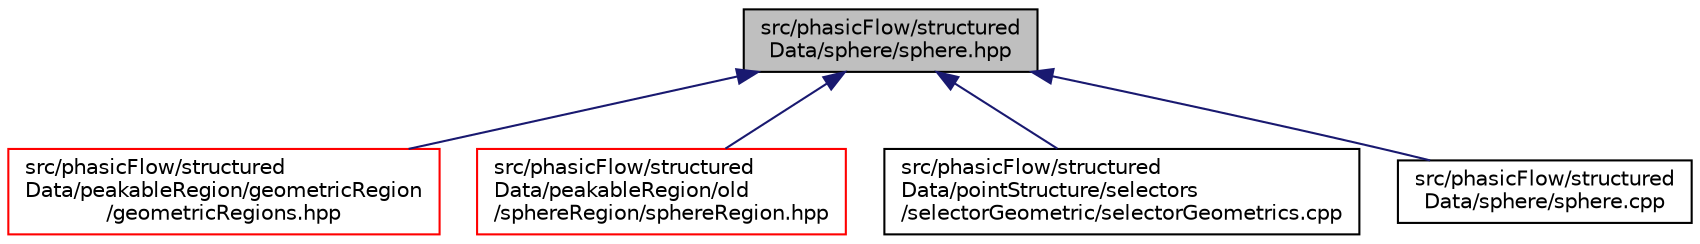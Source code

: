 digraph "src/phasicFlow/structuredData/sphere/sphere.hpp"
{
 // LATEX_PDF_SIZE
  edge [fontname="Helvetica",fontsize="10",labelfontname="Helvetica",labelfontsize="10"];
  node [fontname="Helvetica",fontsize="10",shape=record];
  Node1 [label="src/phasicFlow/structured\lData/sphere/sphere.hpp",height=0.2,width=0.4,color="black", fillcolor="grey75", style="filled", fontcolor="black",tooltip=" "];
  Node1 -> Node2 [dir="back",color="midnightblue",fontsize="10",style="solid",fontname="Helvetica"];
  Node2 [label="src/phasicFlow/structured\lData/peakableRegion/geometricRegion\l/geometricRegions.hpp",height=0.2,width=0.4,color="red", fillcolor="white", style="filled",URL="$geometricRegions_8hpp.html",tooltip=" "];
  Node1 -> Node5 [dir="back",color="midnightblue",fontsize="10",style="solid",fontname="Helvetica"];
  Node5 [label="src/phasicFlow/structured\lData/peakableRegion/old\l/sphereRegion/sphereRegion.hpp",height=0.2,width=0.4,color="red", fillcolor="white", style="filled",URL="$sphereRegion_8hpp.html",tooltip=" "];
  Node1 -> Node7 [dir="back",color="midnightblue",fontsize="10",style="solid",fontname="Helvetica"];
  Node7 [label="src/phasicFlow/structured\lData/pointStructure/selectors\l/selectorGeometric/selectorGeometrics.cpp",height=0.2,width=0.4,color="black", fillcolor="white", style="filled",URL="$selectorGeometrics_8cpp.html",tooltip=" "];
  Node1 -> Node8 [dir="back",color="midnightblue",fontsize="10",style="solid",fontname="Helvetica"];
  Node8 [label="src/phasicFlow/structured\lData/sphere/sphere.cpp",height=0.2,width=0.4,color="black", fillcolor="white", style="filled",URL="$sphere_8cpp.html",tooltip=" "];
}
